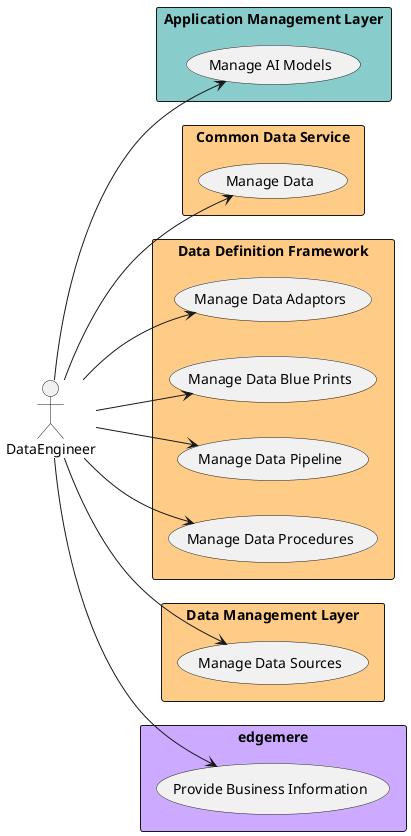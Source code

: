 @startuml

left to right direction


Actor "DataEngineer" as DataEngineer


rectangle "Application Management Layer" as aml #88cccc {
        usecase "Manage AI Models" as ManageAIModels
    DataEngineer --> ManageAIModels

}

rectangle "Common Data Service" as cds #ffcc88 {
        usecase "Manage Data" as ManageData
    DataEngineer --> ManageData

}

rectangle "Data Definition Framework" as ddf #ffcc88 {
        usecase "Manage Data Adaptors" as ManageDataAdaptors
    DataEngineer --> ManageDataAdaptors
    usecase "Manage Data Blue Prints" as ManageDataBluePrints
    DataEngineer --> ManageDataBluePrints
    usecase "Manage Data Pipeline" as ManageDataPipeline
    DataEngineer --> ManageDataPipeline
    usecase "Manage Data Procedures" as ManageDataProcedures
    DataEngineer --> ManageDataProcedures

}

rectangle "Data Management Layer" as dml #ffcc88 {
        usecase "Manage Data Sources" as ManageDataSources
    DataEngineer --> ManageDataSources

}

rectangle "edgemere" as edgemere #ccaaff {
        usecase "Provide Business Information" as ProvideBusinessInformation
    DataEngineer --> ProvideBusinessInformation

}


@enduml

